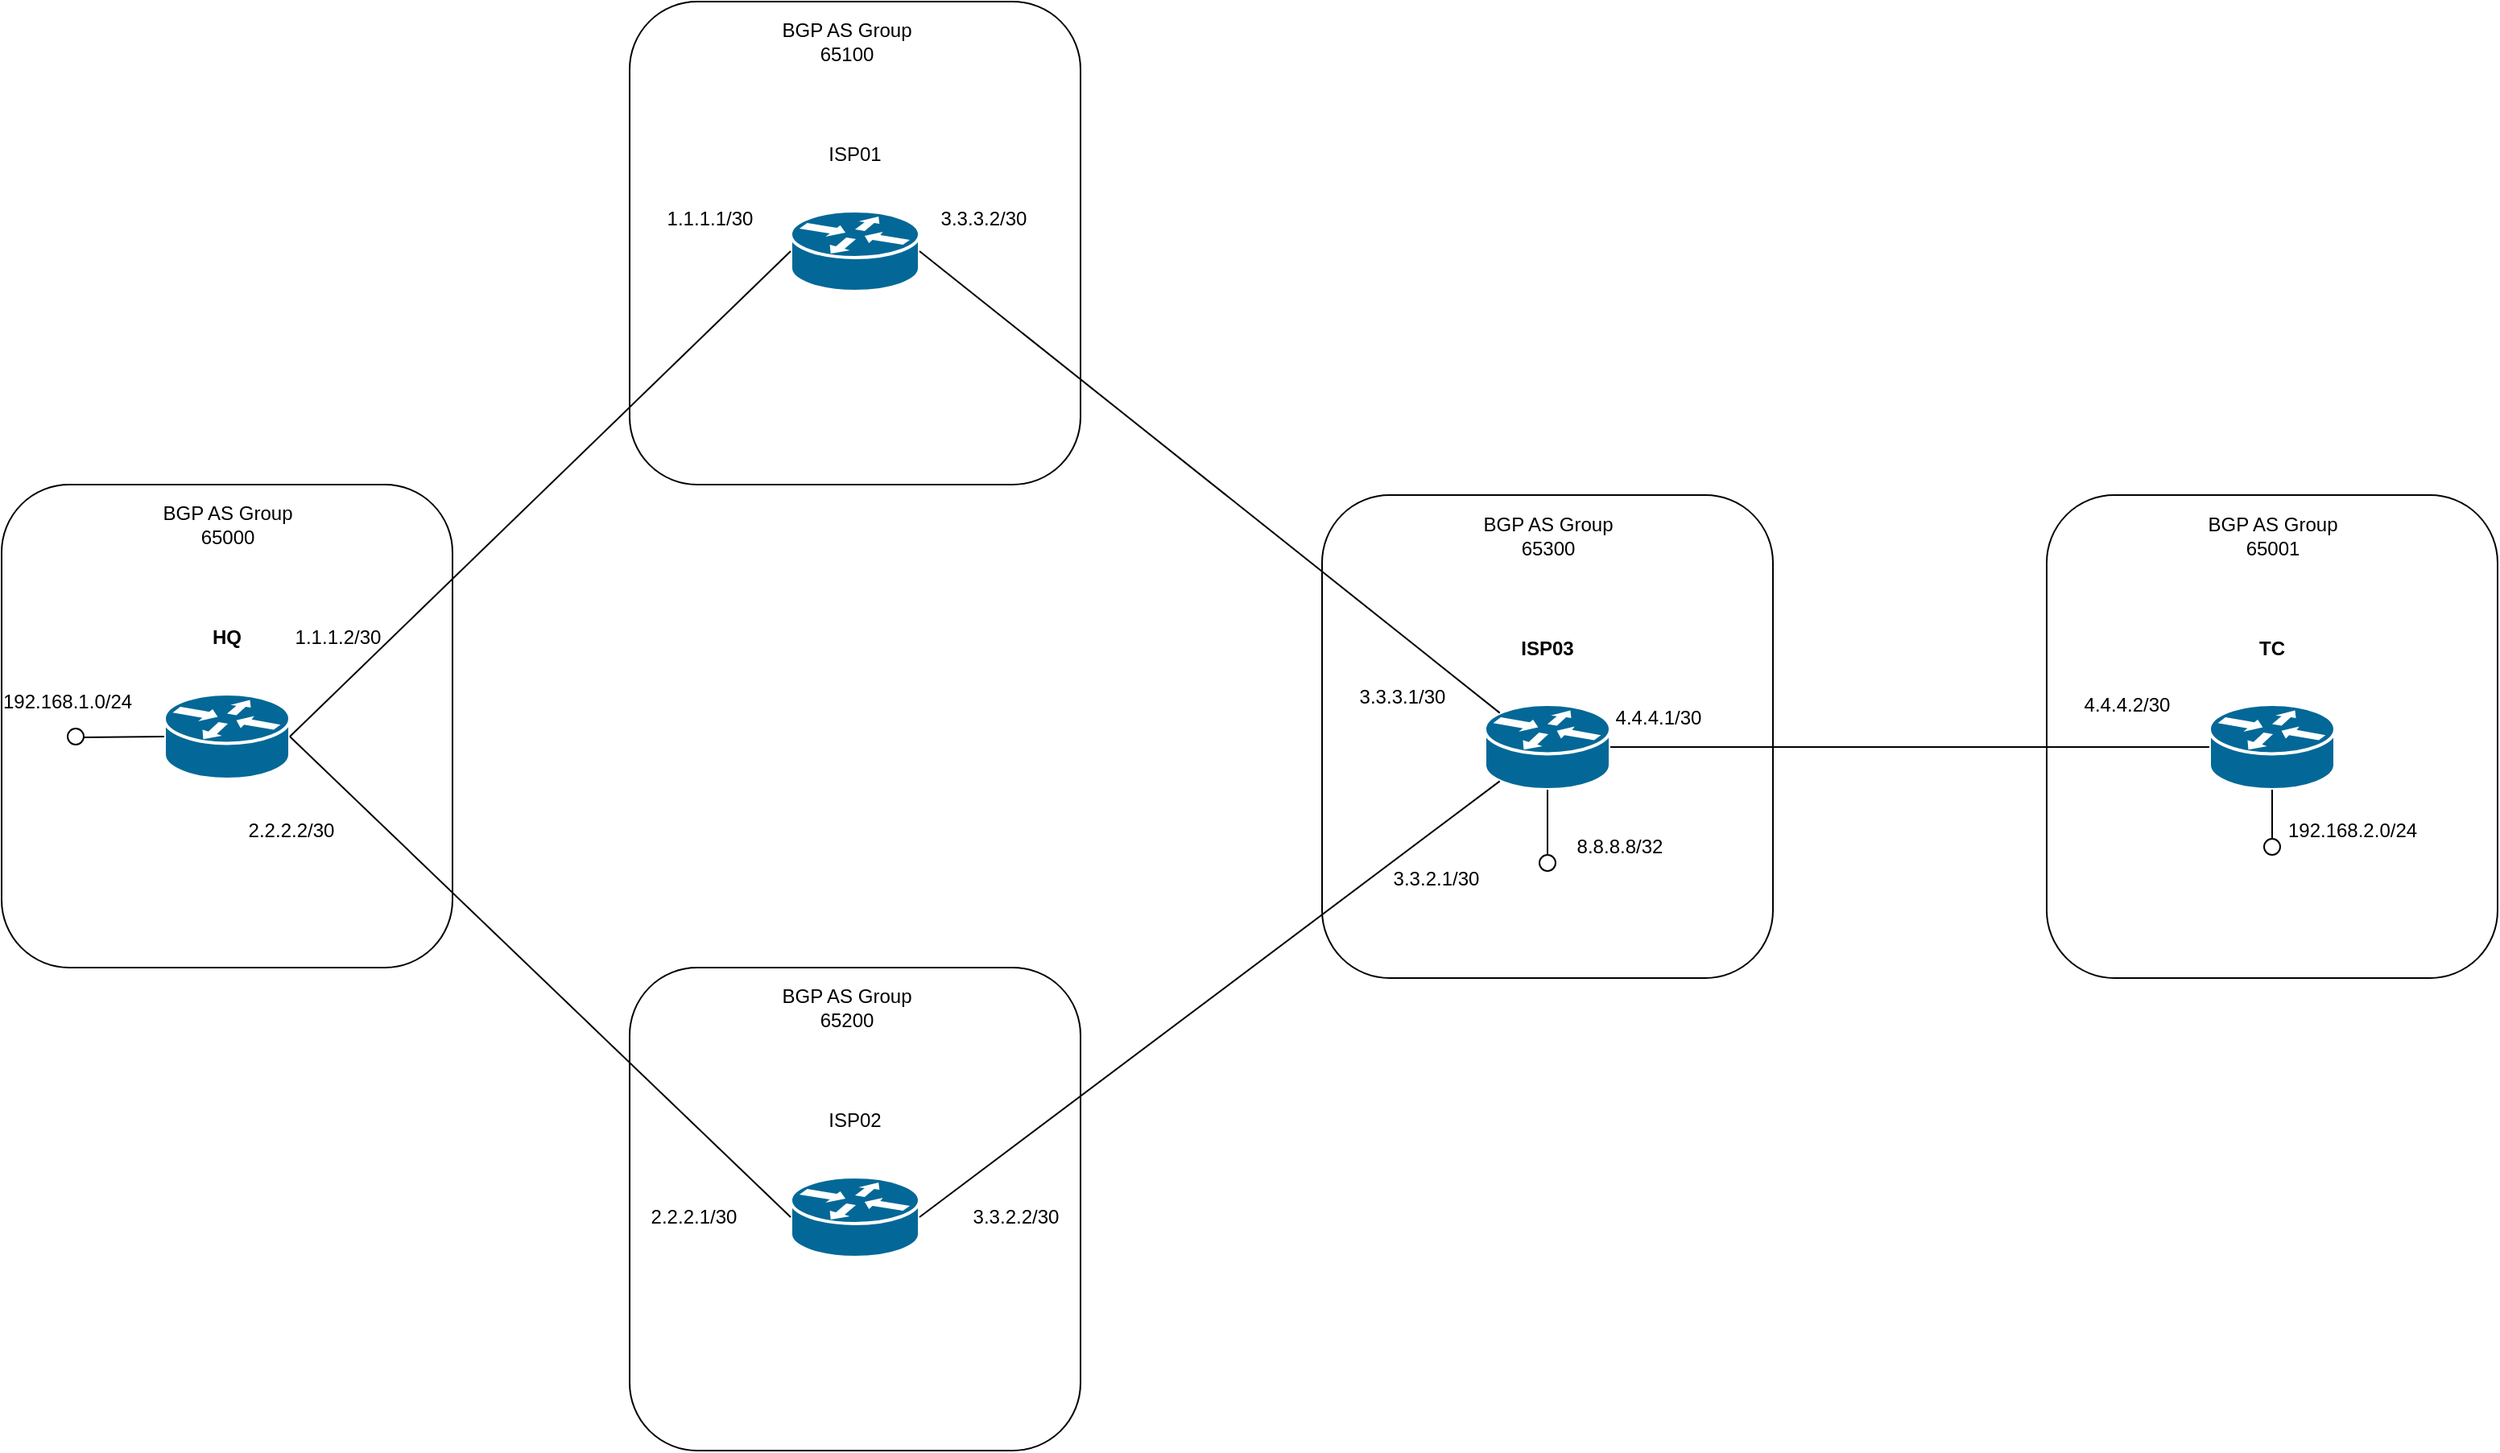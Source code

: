 <mxfile version="26.0.13">
  <diagram name="Page-1" id="qEPpOTGTCNY5_p1U7Fa_">
    <mxGraphModel dx="1434" dy="746" grid="1" gridSize="10" guides="1" tooltips="1" connect="1" arrows="1" fold="1" page="1" pageScale="1" pageWidth="850" pageHeight="1100" math="0" shadow="0">
      <root>
        <mxCell id="0" />
        <mxCell id="1" parent="0" />
        <mxCell id="QOCwkZVWmm1gbLnobCOZ-17" value="" style="rounded=1;whiteSpace=wrap;html=1;" parent="1" vertex="1">
          <mxGeometry x="470" y="150" width="280" height="300" as="geometry" />
        </mxCell>
        <mxCell id="QOCwkZVWmm1gbLnobCOZ-15" value="" style="rounded=1;whiteSpace=wrap;html=1;" parent="1" vertex="1">
          <mxGeometry x="80" y="450" width="280" height="300" as="geometry" />
        </mxCell>
        <mxCell id="QOCwkZVWmm1gbLnobCOZ-1" value="" style="shape=mxgraph.cisco.routers.router;sketch=0;html=1;pointerEvents=1;dashed=0;fillColor=#036897;strokeColor=#ffffff;strokeWidth=2;verticalLabelPosition=bottom;verticalAlign=top;align=center;outlineConnect=0;" parent="1" vertex="1">
          <mxGeometry x="181" y="580" width="78" height="53" as="geometry" />
        </mxCell>
        <mxCell id="QOCwkZVWmm1gbLnobCOZ-2" value="" style="shape=mxgraph.cisco.routers.router;sketch=0;html=1;pointerEvents=1;dashed=0;fillColor=#036897;strokeColor=#ffffff;strokeWidth=2;verticalLabelPosition=bottom;verticalAlign=top;align=center;outlineConnect=0;" parent="1" vertex="1">
          <mxGeometry x="570" y="280" width="80" height="50" as="geometry" />
        </mxCell>
        <mxCell id="QOCwkZVWmm1gbLnobCOZ-3" value="" style="endArrow=none;html=1;rounded=0;exitX=1;exitY=0.5;exitDx=0;exitDy=0;exitPerimeter=0;entryX=0;entryY=0.5;entryDx=0;entryDy=0;entryPerimeter=0;" parent="1" source="QOCwkZVWmm1gbLnobCOZ-1" target="QOCwkZVWmm1gbLnobCOZ-2" edge="1">
          <mxGeometry width="50" height="50" relative="1" as="geometry">
            <mxPoint x="400" y="410" as="sourcePoint" />
            <mxPoint x="450" y="360" as="targetPoint" />
          </mxGeometry>
        </mxCell>
        <mxCell id="QOCwkZVWmm1gbLnobCOZ-4" value="" style="endArrow=none;html=1;rounded=0;entryX=0;entryY=0.5;entryDx=0;entryDy=0;entryPerimeter=0;" parent="1" target="QOCwkZVWmm1gbLnobCOZ-1" edge="1">
          <mxGeometry width="50" height="50" relative="1" as="geometry">
            <mxPoint x="131" y="607" as="sourcePoint" />
            <mxPoint x="391" y="660" as="targetPoint" />
          </mxGeometry>
        </mxCell>
        <mxCell id="QOCwkZVWmm1gbLnobCOZ-5" value="HQ" style="text;html=1;align=center;verticalAlign=middle;whiteSpace=wrap;rounded=0;fontStyle=1" parent="1" vertex="1">
          <mxGeometry x="190" y="530" width="60" height="30" as="geometry" />
        </mxCell>
        <mxCell id="QOCwkZVWmm1gbLnobCOZ-6" value="ISP01" style="text;html=1;align=center;verticalAlign=middle;whiteSpace=wrap;rounded=0;" parent="1" vertex="1">
          <mxGeometry x="580" y="230" width="60" height="30" as="geometry" />
        </mxCell>
        <mxCell id="QOCwkZVWmm1gbLnobCOZ-7" value="192.168.1.0/24" style="text;html=1;align=center;verticalAlign=middle;whiteSpace=wrap;rounded=0;" parent="1" vertex="1">
          <mxGeometry x="81" y="570" width="80" height="30" as="geometry" />
        </mxCell>
        <mxCell id="QOCwkZVWmm1gbLnobCOZ-8" value="" style="ellipse;whiteSpace=wrap;html=1;aspect=fixed;" parent="1" vertex="1">
          <mxGeometry x="121" y="601.5" width="10" height="10" as="geometry" />
        </mxCell>
        <mxCell id="QOCwkZVWmm1gbLnobCOZ-9" value="1.1.1.2/30" style="text;html=1;align=center;verticalAlign=middle;whiteSpace=wrap;rounded=0;" parent="1" vertex="1">
          <mxGeometry x="259" y="530" width="60" height="30" as="geometry" />
        </mxCell>
        <mxCell id="QOCwkZVWmm1gbLnobCOZ-10" value="1.1.1.1/30" style="text;html=1;align=center;verticalAlign=middle;whiteSpace=wrap;rounded=0;" parent="1" vertex="1">
          <mxGeometry x="490" y="270" width="60" height="30" as="geometry" />
        </mxCell>
        <mxCell id="QOCwkZVWmm1gbLnobCOZ-16" value="BGP AS Group 65000" style="text;html=1;align=center;verticalAlign=middle;whiteSpace=wrap;rounded=0;" parent="1" vertex="1">
          <mxGeometry x="164.5" y="460" width="111" height="30" as="geometry" />
        </mxCell>
        <mxCell id="QOCwkZVWmm1gbLnobCOZ-18" value="BGP AS Group&lt;div&gt;65100&lt;/div&gt;" style="text;html=1;align=center;verticalAlign=middle;whiteSpace=wrap;rounded=0;" parent="1" vertex="1">
          <mxGeometry x="560" y="160" width="90" height="30" as="geometry" />
        </mxCell>
        <mxCell id="eMSyhN8ogLp02Z22tpgn-1" value="" style="rounded=1;whiteSpace=wrap;html=1;" parent="1" vertex="1">
          <mxGeometry x="470" y="750" width="280" height="300" as="geometry" />
        </mxCell>
        <mxCell id="eMSyhN8ogLp02Z22tpgn-2" value="" style="shape=mxgraph.cisco.routers.router;sketch=0;html=1;pointerEvents=1;dashed=0;fillColor=#036897;strokeColor=#ffffff;strokeWidth=2;verticalLabelPosition=bottom;verticalAlign=top;align=center;outlineConnect=0;" parent="1" vertex="1">
          <mxGeometry x="570" y="880" width="80" height="50" as="geometry" />
        </mxCell>
        <mxCell id="eMSyhN8ogLp02Z22tpgn-3" value="ISP02" style="text;html=1;align=center;verticalAlign=middle;whiteSpace=wrap;rounded=0;" parent="1" vertex="1">
          <mxGeometry x="580" y="830" width="60" height="30" as="geometry" />
        </mxCell>
        <mxCell id="eMSyhN8ogLp02Z22tpgn-4" value="2.2.2.1/30" style="text;html=1;align=center;verticalAlign=middle;whiteSpace=wrap;rounded=0;" parent="1" vertex="1">
          <mxGeometry x="480" y="890" width="60" height="30" as="geometry" />
        </mxCell>
        <mxCell id="eMSyhN8ogLp02Z22tpgn-8" value="BGP AS Group&lt;div&gt;65200&lt;/div&gt;" style="text;html=1;align=center;verticalAlign=middle;whiteSpace=wrap;rounded=0;" parent="1" vertex="1">
          <mxGeometry x="560" y="760" width="90" height="30" as="geometry" />
        </mxCell>
        <mxCell id="eMSyhN8ogLp02Z22tpgn-9" value="" style="endArrow=none;html=1;rounded=0;entryX=1;entryY=0.5;entryDx=0;entryDy=0;entryPerimeter=0;exitX=0;exitY=0.5;exitDx=0;exitDy=0;exitPerimeter=0;" parent="1" source="eMSyhN8ogLp02Z22tpgn-2" target="QOCwkZVWmm1gbLnobCOZ-1" edge="1">
          <mxGeometry width="50" height="50" relative="1" as="geometry">
            <mxPoint x="400" y="610" as="sourcePoint" />
            <mxPoint x="450" y="560" as="targetPoint" />
          </mxGeometry>
        </mxCell>
        <mxCell id="eMSyhN8ogLp02Z22tpgn-10" value="2.2.2.2/30" style="text;html=1;align=center;verticalAlign=middle;whiteSpace=wrap;rounded=0;" parent="1" vertex="1">
          <mxGeometry x="230" y="650" width="60" height="30" as="geometry" />
        </mxCell>
        <mxCell id="ggdpZYfElTCC1WEsg3KB-2" value="" style="rounded=1;whiteSpace=wrap;html=1;" parent="1" vertex="1">
          <mxGeometry x="900" y="456.5" width="280" height="300" as="geometry" />
        </mxCell>
        <mxCell id="ggdpZYfElTCC1WEsg3KB-3" value="" style="shape=mxgraph.cisco.routers.router;sketch=0;html=1;pointerEvents=1;dashed=0;fillColor=#036897;strokeColor=#ffffff;strokeWidth=2;verticalLabelPosition=bottom;verticalAlign=top;align=center;outlineConnect=0;" parent="1" vertex="1">
          <mxGeometry x="1001" y="586.5" width="78" height="53" as="geometry" />
        </mxCell>
        <mxCell id="ggdpZYfElTCC1WEsg3KB-4" value="" style="endArrow=none;html=1;rounded=0;exitX=0.5;exitY=1;exitDx=0;exitDy=0;exitPerimeter=0;" parent="1" source="ggdpZYfElTCC1WEsg3KB-7" edge="1">
          <mxGeometry width="50" height="50" relative="1" as="geometry">
            <mxPoint x="1084" y="613" as="sourcePoint" />
            <mxPoint x="1040" y="690" as="targetPoint" />
          </mxGeometry>
        </mxCell>
        <mxCell id="ggdpZYfElTCC1WEsg3KB-5" value="ISP03" style="text;html=1;align=center;verticalAlign=middle;whiteSpace=wrap;rounded=0;fontStyle=1" parent="1" vertex="1">
          <mxGeometry x="1010" y="536.5" width="60" height="30" as="geometry" />
        </mxCell>
        <mxCell id="ggdpZYfElTCC1WEsg3KB-6" value="8.8.8.8/32" style="text;html=1;align=center;verticalAlign=middle;whiteSpace=wrap;rounded=0;" parent="1" vertex="1">
          <mxGeometry x="1045" y="660" width="80" height="30" as="geometry" />
        </mxCell>
        <mxCell id="ggdpZYfElTCC1WEsg3KB-8" value="3.3.3.1/30" style="text;html=1;align=center;verticalAlign=middle;whiteSpace=wrap;rounded=0;" parent="1" vertex="1">
          <mxGeometry x="920" y="566.5" width="60" height="30" as="geometry" />
        </mxCell>
        <mxCell id="ggdpZYfElTCC1WEsg3KB-9" value="BGP AS Group 65300" style="text;html=1;align=center;verticalAlign=middle;whiteSpace=wrap;rounded=0;" parent="1" vertex="1">
          <mxGeometry x="984.5" y="466.5" width="111" height="30" as="geometry" />
        </mxCell>
        <mxCell id="ggdpZYfElTCC1WEsg3KB-11" value="" style="endArrow=none;html=1;rounded=0;entryX=1;entryY=0.5;entryDx=0;entryDy=0;entryPerimeter=0;exitX=0.12;exitY=0.1;exitDx=0;exitDy=0;exitPerimeter=0;" parent="1" source="ggdpZYfElTCC1WEsg3KB-3" target="QOCwkZVWmm1gbLnobCOZ-2" edge="1">
          <mxGeometry width="50" height="50" relative="1" as="geometry">
            <mxPoint x="740" y="610" as="sourcePoint" />
            <mxPoint x="790" y="560" as="targetPoint" />
          </mxGeometry>
        </mxCell>
        <mxCell id="ggdpZYfElTCC1WEsg3KB-12" value="" style="endArrow=none;html=1;rounded=0;entryX=0.12;entryY=0.9;entryDx=0;entryDy=0;entryPerimeter=0;exitX=1;exitY=0.5;exitDx=0;exitDy=0;exitPerimeter=0;" parent="1" source="eMSyhN8ogLp02Z22tpgn-2" target="ggdpZYfElTCC1WEsg3KB-3" edge="1">
          <mxGeometry width="50" height="50" relative="1" as="geometry">
            <mxPoint x="740" y="810" as="sourcePoint" />
            <mxPoint x="790" y="760" as="targetPoint" />
          </mxGeometry>
        </mxCell>
        <mxCell id="ggdpZYfElTCC1WEsg3KB-13" value="3.3.2.2/30" style="text;html=1;align=center;verticalAlign=middle;whiteSpace=wrap;rounded=0;" parent="1" vertex="1">
          <mxGeometry x="680" y="890" width="60" height="30" as="geometry" />
        </mxCell>
        <mxCell id="ggdpZYfElTCC1WEsg3KB-14" value="3.3.2.1/30" style="text;html=1;align=center;verticalAlign=middle;whiteSpace=wrap;rounded=0;" parent="1" vertex="1">
          <mxGeometry x="941" y="680" width="60" height="30" as="geometry" />
        </mxCell>
        <mxCell id="ggdpZYfElTCC1WEsg3KB-15" value="3.3.3.2/30" style="text;html=1;align=center;verticalAlign=middle;whiteSpace=wrap;rounded=0;" parent="1" vertex="1">
          <mxGeometry x="660" y="270" width="60" height="30" as="geometry" />
        </mxCell>
        <mxCell id="0DsNt4XHMaP194P-OPa6-1" value="" style="endArrow=none;html=1;rounded=0;exitX=0.5;exitY=1;exitDx=0;exitDy=0;exitPerimeter=0;" edge="1" parent="1" source="ggdpZYfElTCC1WEsg3KB-3" target="ggdpZYfElTCC1WEsg3KB-7">
          <mxGeometry width="50" height="50" relative="1" as="geometry">
            <mxPoint x="1040" y="640" as="sourcePoint" />
            <mxPoint x="1040" y="690" as="targetPoint" />
          </mxGeometry>
        </mxCell>
        <mxCell id="ggdpZYfElTCC1WEsg3KB-7" value="" style="ellipse;whiteSpace=wrap;html=1;aspect=fixed;" parent="1" vertex="1">
          <mxGeometry x="1035" y="680" width="10" height="10" as="geometry" />
        </mxCell>
        <mxCell id="0DsNt4XHMaP194P-OPa6-2" value="" style="rounded=1;whiteSpace=wrap;html=1;" vertex="1" parent="1">
          <mxGeometry x="1350" y="456.5" width="280" height="300" as="geometry" />
        </mxCell>
        <mxCell id="0DsNt4XHMaP194P-OPa6-3" value="" style="shape=mxgraph.cisco.routers.router;sketch=0;html=1;pointerEvents=1;dashed=0;fillColor=#036897;strokeColor=#ffffff;strokeWidth=2;verticalLabelPosition=bottom;verticalAlign=top;align=center;outlineConnect=0;" vertex="1" parent="1">
          <mxGeometry x="1451" y="586.5" width="78" height="53" as="geometry" />
        </mxCell>
        <mxCell id="0DsNt4XHMaP194P-OPa6-4" value="" style="endArrow=none;html=1;rounded=0;entryX=0.5;entryY=1;entryDx=0;entryDy=0;entryPerimeter=0;" edge="1" parent="1" target="0DsNt4XHMaP194P-OPa6-3" source="0DsNt4XHMaP194P-OPa6-7">
          <mxGeometry width="50" height="50" relative="1" as="geometry">
            <mxPoint x="1490" y="680" as="sourcePoint" />
            <mxPoint x="1661" y="666.5" as="targetPoint" />
          </mxGeometry>
        </mxCell>
        <mxCell id="0DsNt4XHMaP194P-OPa6-5" value="TC" style="text;html=1;align=center;verticalAlign=middle;whiteSpace=wrap;rounded=0;fontStyle=1" vertex="1" parent="1">
          <mxGeometry x="1460" y="536.5" width="60" height="30" as="geometry" />
        </mxCell>
        <mxCell id="0DsNt4XHMaP194P-OPa6-6" value="192.168.2.0/24" style="text;html=1;align=center;verticalAlign=middle;whiteSpace=wrap;rounded=0;" vertex="1" parent="1">
          <mxGeometry x="1500" y="650" width="80" height="30" as="geometry" />
        </mxCell>
        <mxCell id="0DsNt4XHMaP194P-OPa6-9" value="BGP AS Group 65001" style="text;html=1;align=center;verticalAlign=middle;whiteSpace=wrap;rounded=0;" vertex="1" parent="1">
          <mxGeometry x="1434.5" y="466.5" width="111" height="30" as="geometry" />
        </mxCell>
        <mxCell id="0DsNt4XHMaP194P-OPa6-11" value="" style="endArrow=none;html=1;rounded=0;entryX=0.5;entryY=1;entryDx=0;entryDy=0;entryPerimeter=0;" edge="1" parent="1" target="0DsNt4XHMaP194P-OPa6-7">
          <mxGeometry width="50" height="50" relative="1" as="geometry">
            <mxPoint x="1490" y="680" as="sourcePoint" />
            <mxPoint x="1490" y="640" as="targetPoint" />
          </mxGeometry>
        </mxCell>
        <mxCell id="0DsNt4XHMaP194P-OPa6-7" value="" style="ellipse;whiteSpace=wrap;html=1;aspect=fixed;" vertex="1" parent="1">
          <mxGeometry x="1485" y="670" width="10" height="10" as="geometry" />
        </mxCell>
        <mxCell id="0DsNt4XHMaP194P-OPa6-12" value="" style="endArrow=none;html=1;rounded=0;entryX=0;entryY=0.5;entryDx=0;entryDy=0;entryPerimeter=0;exitX=1;exitY=0.5;exitDx=0;exitDy=0;exitPerimeter=0;" edge="1" parent="1" source="ggdpZYfElTCC1WEsg3KB-3" target="0DsNt4XHMaP194P-OPa6-3">
          <mxGeometry width="50" height="50" relative="1" as="geometry">
            <mxPoint x="1120" y="630" as="sourcePoint" />
            <mxPoint x="1170" y="580" as="targetPoint" />
          </mxGeometry>
        </mxCell>
        <mxCell id="0DsNt4XHMaP194P-OPa6-13" value="4.4.4.1/30" style="text;html=1;align=center;verticalAlign=middle;whiteSpace=wrap;rounded=0;" vertex="1" parent="1">
          <mxGeometry x="1079" y="580" width="60" height="30" as="geometry" />
        </mxCell>
        <mxCell id="0DsNt4XHMaP194P-OPa6-14" value="4.4.4.2/30" style="text;html=1;align=center;verticalAlign=middle;whiteSpace=wrap;rounded=0;" vertex="1" parent="1">
          <mxGeometry x="1370" y="571.5" width="60" height="30" as="geometry" />
        </mxCell>
      </root>
    </mxGraphModel>
  </diagram>
</mxfile>
